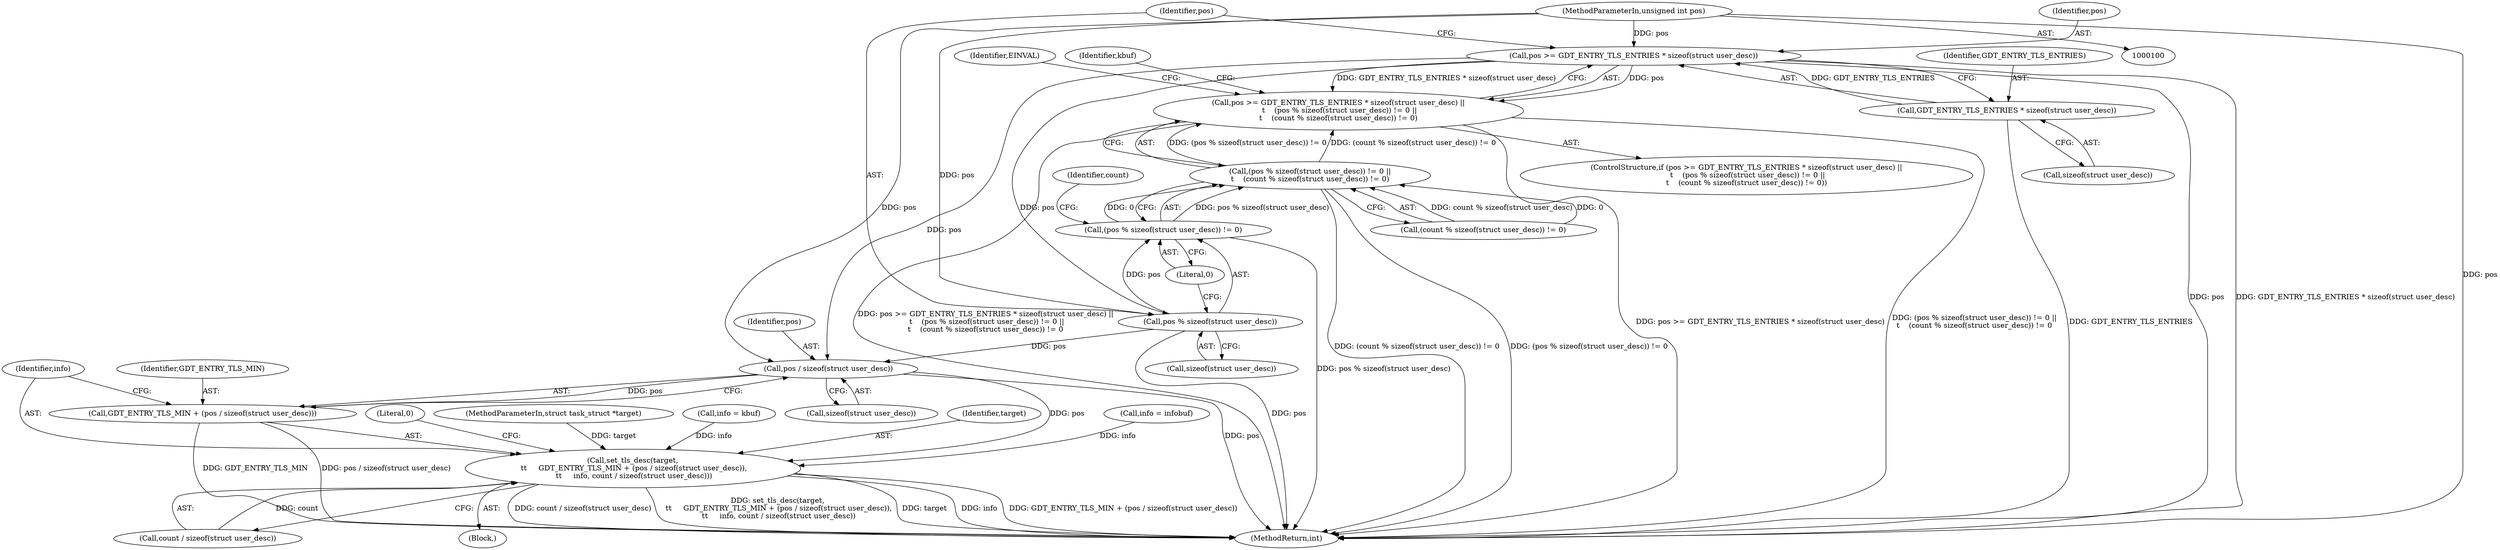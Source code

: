 digraph "0_linux_41bdc78544b8a93a9c6814b8bbbfef966272abbe_0@API" {
"1000113" [label="(Call,pos >= GDT_ENTRY_TLS_ENTRIES * sizeof(struct user_desc))"];
"1000103" [label="(MethodParameterIn,unsigned int pos)"];
"1000115" [label="(Call,GDT_ENTRY_TLS_ENTRIES * sizeof(struct user_desc))"];
"1000112" [label="(Call,pos >= GDT_ENTRY_TLS_ENTRIES * sizeof(struct user_desc) ||\n \t    (pos % sizeof(struct user_desc)) != 0 ||\n\t    (count % sizeof(struct user_desc)) != 0)"];
"1000121" [label="(Call,pos % sizeof(struct user_desc))"];
"1000120" [label="(Call,(pos % sizeof(struct user_desc)) != 0)"];
"1000119" [label="(Call,(pos % sizeof(struct user_desc)) != 0 ||\n\t    (count % sizeof(struct user_desc)) != 0)"];
"1000178" [label="(Call,pos / sizeof(struct user_desc))"];
"1000174" [label="(Call,set_tls_desc(target,\n \t\t     GDT_ENTRY_TLS_MIN + (pos / sizeof(struct user_desc)),\n \t\t     info, count / sizeof(struct user_desc)))"];
"1000176" [label="(Call,GDT_ENTRY_TLS_MIN + (pos / sizeof(struct user_desc)))"];
"1000125" [label="(Literal,0)"];
"1000183" [label="(Call,count / sizeof(struct user_desc))"];
"1000180" [label="(Call,sizeof(struct user_desc))"];
"1000137" [label="(Call,info = kbuf)"];
"1000175" [label="(Identifier,target)"];
"1000182" [label="(Identifier,info)"];
"1000176" [label="(Call,GDT_ENTRY_TLS_MIN + (pos / sizeof(struct user_desc)))"];
"1000177" [label="(Identifier,GDT_ENTRY_TLS_MIN)"];
"1000122" [label="(Identifier,pos)"];
"1000123" [label="(Call,sizeof(struct user_desc))"];
"1000136" [label="(Identifier,kbuf)"];
"1000179" [label="(Identifier,pos)"];
"1000150" [label="(Call,info = infobuf)"];
"1000114" [label="(Identifier,pos)"];
"1000112" [label="(Call,pos >= GDT_ENTRY_TLS_ENTRIES * sizeof(struct user_desc) ||\n \t    (pos % sizeof(struct user_desc)) != 0 ||\n\t    (count % sizeof(struct user_desc)) != 0)"];
"1000189" [label="(MethodReturn,int)"];
"1000188" [label="(Literal,0)"];
"1000103" [label="(MethodParameterIn,unsigned int pos)"];
"1000126" [label="(Call,(count % sizeof(struct user_desc)) != 0)"];
"1000119" [label="(Call,(pos % sizeof(struct user_desc)) != 0 ||\n\t    (count % sizeof(struct user_desc)) != 0)"];
"1000113" [label="(Call,pos >= GDT_ENTRY_TLS_ENTRIES * sizeof(struct user_desc))"];
"1000178" [label="(Call,pos / sizeof(struct user_desc))"];
"1000117" [label="(Call,sizeof(struct user_desc))"];
"1000120" [label="(Call,(pos % sizeof(struct user_desc)) != 0)"];
"1000134" [label="(Identifier,EINVAL)"];
"1000121" [label="(Call,pos % sizeof(struct user_desc))"];
"1000115" [label="(Call,GDT_ENTRY_TLS_ENTRIES * sizeof(struct user_desc))"];
"1000116" [label="(Identifier,GDT_ENTRY_TLS_ENTRIES)"];
"1000128" [label="(Identifier,count)"];
"1000101" [label="(MethodParameterIn,struct task_struct *target)"];
"1000111" [label="(ControlStructure,if (pos >= GDT_ENTRY_TLS_ENTRIES * sizeof(struct user_desc) ||\n \t    (pos % sizeof(struct user_desc)) != 0 ||\n\t    (count % sizeof(struct user_desc)) != 0))"];
"1000107" [label="(Block,)"];
"1000174" [label="(Call,set_tls_desc(target,\n \t\t     GDT_ENTRY_TLS_MIN + (pos / sizeof(struct user_desc)),\n \t\t     info, count / sizeof(struct user_desc)))"];
"1000113" -> "1000112"  [label="AST: "];
"1000113" -> "1000115"  [label="CFG: "];
"1000114" -> "1000113"  [label="AST: "];
"1000115" -> "1000113"  [label="AST: "];
"1000122" -> "1000113"  [label="CFG: "];
"1000112" -> "1000113"  [label="CFG: "];
"1000113" -> "1000189"  [label="DDG: pos"];
"1000113" -> "1000189"  [label="DDG: GDT_ENTRY_TLS_ENTRIES * sizeof(struct user_desc)"];
"1000113" -> "1000112"  [label="DDG: pos"];
"1000113" -> "1000112"  [label="DDG: GDT_ENTRY_TLS_ENTRIES * sizeof(struct user_desc)"];
"1000103" -> "1000113"  [label="DDG: pos"];
"1000115" -> "1000113"  [label="DDG: GDT_ENTRY_TLS_ENTRIES"];
"1000113" -> "1000121"  [label="DDG: pos"];
"1000113" -> "1000178"  [label="DDG: pos"];
"1000103" -> "1000100"  [label="AST: "];
"1000103" -> "1000189"  [label="DDG: pos"];
"1000103" -> "1000121"  [label="DDG: pos"];
"1000103" -> "1000178"  [label="DDG: pos"];
"1000115" -> "1000117"  [label="CFG: "];
"1000116" -> "1000115"  [label="AST: "];
"1000117" -> "1000115"  [label="AST: "];
"1000115" -> "1000189"  [label="DDG: GDT_ENTRY_TLS_ENTRIES"];
"1000112" -> "1000111"  [label="AST: "];
"1000112" -> "1000119"  [label="CFG: "];
"1000119" -> "1000112"  [label="AST: "];
"1000134" -> "1000112"  [label="CFG: "];
"1000136" -> "1000112"  [label="CFG: "];
"1000112" -> "1000189"  [label="DDG: (pos % sizeof(struct user_desc)) != 0 ||\n\t    (count % sizeof(struct user_desc)) != 0"];
"1000112" -> "1000189"  [label="DDG: pos >= GDT_ENTRY_TLS_ENTRIES * sizeof(struct user_desc) ||\n \t    (pos % sizeof(struct user_desc)) != 0 ||\n\t    (count % sizeof(struct user_desc)) != 0"];
"1000112" -> "1000189"  [label="DDG: pos >= GDT_ENTRY_TLS_ENTRIES * sizeof(struct user_desc)"];
"1000119" -> "1000112"  [label="DDG: (pos % sizeof(struct user_desc)) != 0"];
"1000119" -> "1000112"  [label="DDG: (count % sizeof(struct user_desc)) != 0"];
"1000121" -> "1000120"  [label="AST: "];
"1000121" -> "1000123"  [label="CFG: "];
"1000122" -> "1000121"  [label="AST: "];
"1000123" -> "1000121"  [label="AST: "];
"1000125" -> "1000121"  [label="CFG: "];
"1000121" -> "1000189"  [label="DDG: pos"];
"1000121" -> "1000120"  [label="DDG: pos"];
"1000121" -> "1000178"  [label="DDG: pos"];
"1000120" -> "1000119"  [label="AST: "];
"1000120" -> "1000125"  [label="CFG: "];
"1000125" -> "1000120"  [label="AST: "];
"1000128" -> "1000120"  [label="CFG: "];
"1000119" -> "1000120"  [label="CFG: "];
"1000120" -> "1000189"  [label="DDG: pos % sizeof(struct user_desc)"];
"1000120" -> "1000119"  [label="DDG: pos % sizeof(struct user_desc)"];
"1000120" -> "1000119"  [label="DDG: 0"];
"1000119" -> "1000126"  [label="CFG: "];
"1000126" -> "1000119"  [label="AST: "];
"1000119" -> "1000189"  [label="DDG: (count % sizeof(struct user_desc)) != 0"];
"1000119" -> "1000189"  [label="DDG: (pos % sizeof(struct user_desc)) != 0"];
"1000126" -> "1000119"  [label="DDG: count % sizeof(struct user_desc)"];
"1000126" -> "1000119"  [label="DDG: 0"];
"1000178" -> "1000176"  [label="AST: "];
"1000178" -> "1000180"  [label="CFG: "];
"1000179" -> "1000178"  [label="AST: "];
"1000180" -> "1000178"  [label="AST: "];
"1000176" -> "1000178"  [label="CFG: "];
"1000178" -> "1000189"  [label="DDG: pos"];
"1000178" -> "1000174"  [label="DDG: pos"];
"1000178" -> "1000176"  [label="DDG: pos"];
"1000174" -> "1000107"  [label="AST: "];
"1000174" -> "1000183"  [label="CFG: "];
"1000175" -> "1000174"  [label="AST: "];
"1000176" -> "1000174"  [label="AST: "];
"1000182" -> "1000174"  [label="AST: "];
"1000183" -> "1000174"  [label="AST: "];
"1000188" -> "1000174"  [label="CFG: "];
"1000174" -> "1000189"  [label="DDG: info"];
"1000174" -> "1000189"  [label="DDG: GDT_ENTRY_TLS_MIN + (pos / sizeof(struct user_desc))"];
"1000174" -> "1000189"  [label="DDG: count / sizeof(struct user_desc)"];
"1000174" -> "1000189"  [label="DDG: set_tls_desc(target,\n \t\t     GDT_ENTRY_TLS_MIN + (pos / sizeof(struct user_desc)),\n \t\t     info, count / sizeof(struct user_desc))"];
"1000174" -> "1000189"  [label="DDG: target"];
"1000101" -> "1000174"  [label="DDG: target"];
"1000150" -> "1000174"  [label="DDG: info"];
"1000137" -> "1000174"  [label="DDG: info"];
"1000183" -> "1000174"  [label="DDG: count"];
"1000177" -> "1000176"  [label="AST: "];
"1000182" -> "1000176"  [label="CFG: "];
"1000176" -> "1000189"  [label="DDG: pos / sizeof(struct user_desc)"];
"1000176" -> "1000189"  [label="DDG: GDT_ENTRY_TLS_MIN"];
}
